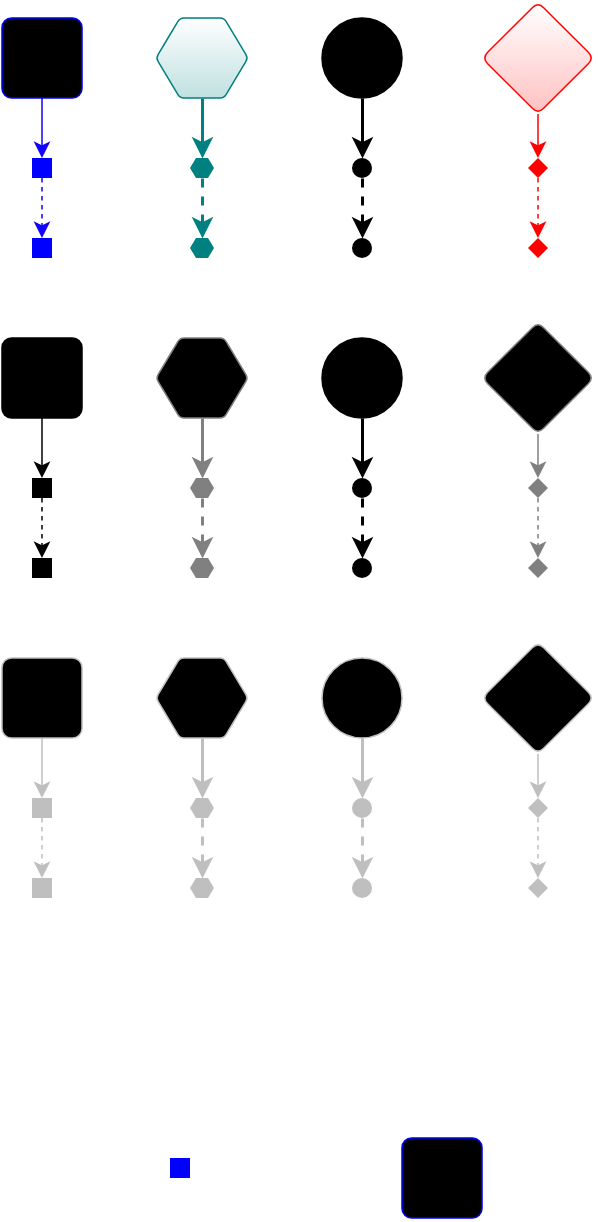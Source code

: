 <mxfile version="26.2.14" pages="4">
  <diagram name="Page-1" id="wKswKMENGGcA1wsyD8yA">
    <mxGraphModel dx="7140" dy="1376" grid="1" gridSize="10" guides="1" tooltips="1" connect="1" arrows="1" fold="1" page="1" pageScale="1" pageWidth="827" pageHeight="1169" math="0" shadow="0">
      <root>
        <mxCell id="0" />
        <mxCell id="1" parent="0" />
        <mxCell id="y4FjWm1FvLSgmjiDdV5h-39" style="edgeStyle=orthogonalEdgeStyle;rounded=1;orthogonalLoop=1;jettySize=auto;html=1;exitX=0.5;exitY=1;exitDx=0;exitDy=0;entryX=0.5;entryY=0;entryDx=0;entryDy=0;fontFamily=Helvetica;fontSize=12;fontColor=default;curved=0;strokeWidth=0.75;strokeColor=#1200FF;" parent="1" source="NtLfdUlWHBXmKpCX64vb-3" target="y4FjWm1FvLSgmjiDdV5h-13" edge="1">
          <mxGeometry relative="1" as="geometry" />
        </mxCell>
        <mxCell id="NtLfdUlWHBXmKpCX64vb-3" value="" style="whiteSpace=wrap;html=1;aspect=fixed;gradientColor=light-dark(#c0c0ff, #3b3f72);strokeColor=light-dark(#0000FF,#EDEDED);strokeWidth=0.75;rounded=1;imageWidth=24;imageHeight=24;arcSize=12;" parent="1" vertex="1">
          <mxGeometry x="-4920" y="40" width="40" height="40" as="geometry" />
        </mxCell>
        <mxCell id="y4FjWm1FvLSgmjiDdV5h-26" style="edgeStyle=orthogonalEdgeStyle;rounded=1;orthogonalLoop=1;jettySize=auto;html=1;exitX=0.5;exitY=1;exitDx=0;exitDy=0;entryX=0.5;entryY=0;entryDx=0;entryDy=0;strokeColor=#008080;strokeWidth=1.5;curved=0;" parent="1" source="y4FjWm1FvLSgmjiDdV5h-7" target="y4FjWm1FvLSgmjiDdV5h-14" edge="1">
          <mxGeometry relative="1" as="geometry" />
        </mxCell>
        <mxCell id="y4FjWm1FvLSgmjiDdV5h-7" value="" style="shape=hexagon;perimeter=hexagonPerimeter2;whiteSpace=wrap;html=1;fixedSize=1;arcSize=4;rounded=1;size=12;strokeColor=#008080;gradientColor=#C0E0E0;strokeWidth=0.75;" parent="1" vertex="1">
          <mxGeometry x="-4843" y="40" width="46" height="40" as="geometry" />
        </mxCell>
        <mxCell id="y4FjWm1FvLSgmjiDdV5h-27" style="edgeStyle=orthogonalEdgeStyle;rounded=1;orthogonalLoop=1;jettySize=auto;html=1;exitX=0.5;exitY=1;exitDx=0;exitDy=0;entryX=0.5;entryY=0;entryDx=0;entryDy=0;strokeWidth=1.5;curved=0;" parent="1" source="y4FjWm1FvLSgmjiDdV5h-8" target="y4FjWm1FvLSgmjiDdV5h-15" edge="1">
          <mxGeometry relative="1" as="geometry" />
        </mxCell>
        <mxCell id="y4FjWm1FvLSgmjiDdV5h-8" value="" style="ellipse;whiteSpace=wrap;html=1;gradientColor=light-dark(#c0c0c0, #ededed);strokeWidth=0.75;" parent="1" vertex="1">
          <mxGeometry x="-4760" y="40" width="40" height="40" as="geometry" />
        </mxCell>
        <mxCell id="y4FjWm1FvLSgmjiDdV5h-28" style="edgeStyle=orthogonalEdgeStyle;rounded=1;orthogonalLoop=1;jettySize=auto;html=1;exitX=0.5;exitY=1;exitDx=0;exitDy=0;entryX=0.5;entryY=0;entryDx=0;entryDy=0;strokeColor=#FF0000;strokeWidth=0.75;curved=0;" parent="1" source="y4FjWm1FvLSgmjiDdV5h-12" target="y4FjWm1FvLSgmjiDdV5h-18" edge="1">
          <mxGeometry relative="1" as="geometry" />
        </mxCell>
        <mxCell id="y4FjWm1FvLSgmjiDdV5h-12" value="" style="rhombus;whiteSpace=wrap;html=1;rounded=1;arcSize=8;strokeColor=#FF0000;gradientColor=#FFC2C2;strokeWidth=0.75;resizeHeight=0;" parent="1" vertex="1">
          <mxGeometry x="-4680" y="32" width="56" height="56" as="geometry" />
        </mxCell>
        <mxCell id="y4FjWm1FvLSgmjiDdV5h-13" value="" style="whiteSpace=wrap;html=1;aspect=fixed;gradientColor=none;strokeColor=none;strokeWidth=1;rounded=0;imageWidth=24;imageHeight=24;arcSize=12;fillColor=light-dark(#0000ff, #ededed);" parent="1" vertex="1">
          <mxGeometry x="-4905" y="110" width="10" height="10" as="geometry" />
        </mxCell>
        <mxCell id="y4FjWm1FvLSgmjiDdV5h-14" value="" style="shape=hexagon;perimeter=hexagonPerimeter2;whiteSpace=wrap;html=1;fixedSize=1;arcSize=0;rounded=0;size=3;strokeColor=none;gradientColor=none;fillColor=light-dark(#008080, #ededed);" parent="1" vertex="1">
          <mxGeometry x="-4826" y="110" width="12" height="10" as="geometry" />
        </mxCell>
        <mxCell id="y4FjWm1FvLSgmjiDdV5h-15" value="" style="ellipse;whiteSpace=wrap;html=1;gradientColor=none;strokeWidth=0.75;strokeColor=none;fillColor=#000000;" parent="1" vertex="1">
          <mxGeometry x="-4745" y="110" width="10" height="10" as="geometry" />
        </mxCell>
        <mxCell id="y4FjWm1FvLSgmjiDdV5h-18" value="" style="rhombus;whiteSpace=wrap;html=1;rounded=0;arcSize=8;strokeColor=none;gradientColor=none;strokeWidth=0.75;fillColor=light-dark(#ff0000, #ededed);" parent="1" vertex="1">
          <mxGeometry x="-4657" y="110" width="10" height="10" as="geometry" />
        </mxCell>
        <mxCell id="y4FjWm1FvLSgmjiDdV5h-40" style="edgeStyle=orthogonalEdgeStyle;rounded=1;orthogonalLoop=1;jettySize=auto;html=1;exitX=0.5;exitY=1;exitDx=0;exitDy=0;entryX=0.5;entryY=0;entryDx=0;entryDy=0;fontFamily=Helvetica;fontSize=12;fontColor=default;curved=0;strokeWidth=0.75;strokeColor=#1200FF;dashed=1;" parent="1" target="y4FjWm1FvLSgmjiDdV5h-44" edge="1">
          <mxGeometry relative="1" as="geometry">
            <mxPoint x="-4900" y="120" as="sourcePoint" />
          </mxGeometry>
        </mxCell>
        <mxCell id="y4FjWm1FvLSgmjiDdV5h-41" style="edgeStyle=orthogonalEdgeStyle;rounded=1;orthogonalLoop=1;jettySize=auto;html=1;exitX=0.5;exitY=1;exitDx=0;exitDy=0;entryX=0.5;entryY=0;entryDx=0;entryDy=0;strokeColor=#008080;strokeWidth=1.5;curved=0;dashed=1;" parent="1" target="y4FjWm1FvLSgmjiDdV5h-45" edge="1">
          <mxGeometry relative="1" as="geometry">
            <mxPoint x="-4820" y="120" as="sourcePoint" />
          </mxGeometry>
        </mxCell>
        <mxCell id="y4FjWm1FvLSgmjiDdV5h-42" style="edgeStyle=orthogonalEdgeStyle;rounded=1;orthogonalLoop=1;jettySize=auto;html=1;exitX=0.5;exitY=1;exitDx=0;exitDy=0;entryX=0.5;entryY=0;entryDx=0;entryDy=0;strokeWidth=1.5;dashed=1;curved=0;" parent="1" target="y4FjWm1FvLSgmjiDdV5h-46" edge="1">
          <mxGeometry relative="1" as="geometry">
            <mxPoint x="-4740" y="120" as="sourcePoint" />
          </mxGeometry>
        </mxCell>
        <mxCell id="y4FjWm1FvLSgmjiDdV5h-43" style="edgeStyle=orthogonalEdgeStyle;rounded=1;orthogonalLoop=1;jettySize=auto;html=1;exitX=0.5;exitY=1;exitDx=0;exitDy=0;entryX=0.5;entryY=0;entryDx=0;entryDy=0;strokeColor=#FF0000;strokeWidth=0.75;curved=0;dashed=1;" parent="1" source="y4FjWm1FvLSgmjiDdV5h-18" target="y4FjWm1FvLSgmjiDdV5h-47" edge="1">
          <mxGeometry relative="1" as="geometry">
            <mxPoint x="-4652" y="128" as="sourcePoint" />
          </mxGeometry>
        </mxCell>
        <mxCell id="y4FjWm1FvLSgmjiDdV5h-44" value="" style="whiteSpace=wrap;html=1;aspect=fixed;gradientColor=none;strokeColor=none;strokeWidth=1;rounded=0;imageWidth=24;imageHeight=24;arcSize=12;fillColor=light-dark(#0000ff, #ededed);" parent="1" vertex="1">
          <mxGeometry x="-4905" y="150" width="10" height="10" as="geometry" />
        </mxCell>
        <mxCell id="y4FjWm1FvLSgmjiDdV5h-45" value="" style="shape=hexagon;perimeter=hexagonPerimeter2;whiteSpace=wrap;html=1;fixedSize=1;arcSize=0;rounded=0;size=3;strokeColor=none;gradientColor=none;fillColor=light-dark(#008080, #ededed);" parent="1" vertex="1">
          <mxGeometry x="-4826" y="150" width="12" height="10" as="geometry" />
        </mxCell>
        <mxCell id="y4FjWm1FvLSgmjiDdV5h-46" value="" style="ellipse;whiteSpace=wrap;html=1;gradientColor=none;strokeWidth=0.75;strokeColor=none;fillColor=#000000;" parent="1" vertex="1">
          <mxGeometry x="-4745" y="150" width="10" height="10" as="geometry" />
        </mxCell>
        <mxCell id="y4FjWm1FvLSgmjiDdV5h-47" value="" style="rhombus;whiteSpace=wrap;html=1;rounded=0;arcSize=8;strokeColor=none;gradientColor=none;strokeWidth=0.75;fillColor=light-dark(#ff0000, #ededed);" parent="1" vertex="1">
          <mxGeometry x="-4657" y="150" width="10" height="10" as="geometry" />
        </mxCell>
        <mxCell id="y4FjWm1FvLSgmjiDdV5h-48" style="edgeStyle=orthogonalEdgeStyle;rounded=1;orthogonalLoop=1;jettySize=auto;html=1;exitX=0.5;exitY=1;exitDx=0;exitDy=0;entryX=0.5;entryY=0;entryDx=0;entryDy=0;fontFamily=Helvetica;fontSize=12;fontColor=default;curved=0;strokeWidth=0.75;strokeColor=#000000;" parent="1" source="y4FjWm1FvLSgmjiDdV5h-49" target="y4FjWm1FvLSgmjiDdV5h-56" edge="1">
          <mxGeometry relative="1" as="geometry" />
        </mxCell>
        <mxCell id="y4FjWm1FvLSgmjiDdV5h-49" value="" style="whiteSpace=wrap;html=1;aspect=fixed;gradientColor=light-dark(#C0C0C0,#3B3F72);strokeColor=light-dark(#000000,#EDEDED);strokeWidth=0.75;rounded=1;imageWidth=24;imageHeight=24;arcSize=12;" parent="1" vertex="1">
          <mxGeometry x="-4920" y="200" width="40" height="40" as="geometry" />
        </mxCell>
        <mxCell id="y4FjWm1FvLSgmjiDdV5h-50" style="edgeStyle=orthogonalEdgeStyle;rounded=1;orthogonalLoop=1;jettySize=auto;html=1;exitX=0.5;exitY=1;exitDx=0;exitDy=0;entryX=0.5;entryY=0;entryDx=0;entryDy=0;strokeColor=#808080;strokeWidth=1.5;curved=0;" parent="1" source="y4FjWm1FvLSgmjiDdV5h-51" target="y4FjWm1FvLSgmjiDdV5h-57" edge="1">
          <mxGeometry relative="1" as="geometry" />
        </mxCell>
        <mxCell id="y4FjWm1FvLSgmjiDdV5h-51" value="" style="shape=hexagon;perimeter=hexagonPerimeter2;whiteSpace=wrap;html=1;fixedSize=1;arcSize=4;rounded=1;size=12;strokeColor=#808080;gradientColor=light-dark(#e0e0e0, #1d3838);strokeWidth=0.75;" parent="1" vertex="1">
          <mxGeometry x="-4843" y="200" width="46" height="40" as="geometry" />
        </mxCell>
        <mxCell id="y4FjWm1FvLSgmjiDdV5h-52" style="edgeStyle=orthogonalEdgeStyle;rounded=1;orthogonalLoop=1;jettySize=auto;html=1;exitX=0.5;exitY=1;exitDx=0;exitDy=0;entryX=0.5;entryY=0;entryDx=0;entryDy=0;strokeWidth=1.5;curved=0;" parent="1" source="y4FjWm1FvLSgmjiDdV5h-53" target="y4FjWm1FvLSgmjiDdV5h-58" edge="1">
          <mxGeometry relative="1" as="geometry" />
        </mxCell>
        <mxCell id="y4FjWm1FvLSgmjiDdV5h-53" value="" style="ellipse;whiteSpace=wrap;html=1;gradientColor=light-dark(#c0c0c0, #ededed);strokeWidth=0.75;" parent="1" vertex="1">
          <mxGeometry x="-4760" y="200" width="40" height="40" as="geometry" />
        </mxCell>
        <mxCell id="y4FjWm1FvLSgmjiDdV5h-54" style="edgeStyle=orthogonalEdgeStyle;rounded=1;orthogonalLoop=1;jettySize=auto;html=1;exitX=0.5;exitY=1;exitDx=0;exitDy=0;entryX=0.5;entryY=0;entryDx=0;entryDy=0;strokeColor=light-dark(#808080,#EDEDED);strokeWidth=0.75;curved=0;" parent="1" source="y4FjWm1FvLSgmjiDdV5h-55" target="y4FjWm1FvLSgmjiDdV5h-59" edge="1">
          <mxGeometry relative="1" as="geometry" />
        </mxCell>
        <mxCell id="y4FjWm1FvLSgmjiDdV5h-55" value="" style="rhombus;whiteSpace=wrap;html=1;rounded=1;arcSize=8;strokeColor=#808080;gradientColor=light-dark(#E0E0E0,#EDEDED);strokeWidth=0.75;" parent="1" vertex="1">
          <mxGeometry x="-4680" y="192" width="56" height="56" as="geometry" />
        </mxCell>
        <mxCell id="y4FjWm1FvLSgmjiDdV5h-56" value="" style="whiteSpace=wrap;html=1;aspect=fixed;gradientColor=none;strokeColor=none;strokeWidth=1;rounded=0;imageWidth=24;imageHeight=24;arcSize=12;fillColor=#000000;" parent="1" vertex="1">
          <mxGeometry x="-4905" y="270" width="10" height="10" as="geometry" />
        </mxCell>
        <mxCell id="y4FjWm1FvLSgmjiDdV5h-57" value="" style="shape=hexagon;perimeter=hexagonPerimeter2;whiteSpace=wrap;html=1;fixedSize=1;arcSize=0;rounded=0;size=3;strokeColor=none;gradientColor=none;fillColor=light-dark(#808080,#EDEDED);" parent="1" vertex="1">
          <mxGeometry x="-4826" y="270" width="12" height="10" as="geometry" />
        </mxCell>
        <mxCell id="y4FjWm1FvLSgmjiDdV5h-58" value="" style="ellipse;whiteSpace=wrap;html=1;gradientColor=none;strokeWidth=0.75;strokeColor=none;fillColor=#000000;" parent="1" vertex="1">
          <mxGeometry x="-4745" y="270" width="10" height="10" as="geometry" />
        </mxCell>
        <mxCell id="y4FjWm1FvLSgmjiDdV5h-59" value="" style="rhombus;whiteSpace=wrap;html=1;rounded=0;arcSize=8;strokeColor=none;gradientColor=none;strokeWidth=0.75;fillColor=light-dark(#808080,#EDEDED);" parent="1" vertex="1">
          <mxGeometry x="-4657" y="270" width="10" height="10" as="geometry" />
        </mxCell>
        <mxCell id="y4FjWm1FvLSgmjiDdV5h-60" style="edgeStyle=orthogonalEdgeStyle;rounded=1;orthogonalLoop=1;jettySize=auto;html=1;exitX=0.5;exitY=1;exitDx=0;exitDy=0;entryX=0.5;entryY=0;entryDx=0;entryDy=0;fontFamily=Helvetica;fontSize=12;fontColor=default;curved=0;strokeWidth=0.75;strokeColor=#000000;dashed=1;" parent="1" target="y4FjWm1FvLSgmjiDdV5h-64" edge="1">
          <mxGeometry relative="1" as="geometry">
            <mxPoint x="-4900" y="280" as="sourcePoint" />
          </mxGeometry>
        </mxCell>
        <mxCell id="y4FjWm1FvLSgmjiDdV5h-61" style="edgeStyle=orthogonalEdgeStyle;rounded=1;orthogonalLoop=1;jettySize=auto;html=1;exitX=0.5;exitY=1;exitDx=0;exitDy=0;entryX=0.5;entryY=0;entryDx=0;entryDy=0;strokeColor=#808080;strokeWidth=1.5;curved=0;dashed=1;" parent="1" target="y4FjWm1FvLSgmjiDdV5h-65" edge="1">
          <mxGeometry relative="1" as="geometry">
            <mxPoint x="-4820" y="280" as="sourcePoint" />
          </mxGeometry>
        </mxCell>
        <mxCell id="y4FjWm1FvLSgmjiDdV5h-62" style="edgeStyle=orthogonalEdgeStyle;rounded=1;orthogonalLoop=1;jettySize=auto;html=1;exitX=0.5;exitY=1;exitDx=0;exitDy=0;entryX=0.5;entryY=0;entryDx=0;entryDy=0;strokeWidth=1.5;dashed=1;curved=0;" parent="1" target="y4FjWm1FvLSgmjiDdV5h-66" edge="1">
          <mxGeometry relative="1" as="geometry">
            <mxPoint x="-4740" y="280" as="sourcePoint" />
          </mxGeometry>
        </mxCell>
        <mxCell id="y4FjWm1FvLSgmjiDdV5h-63" style="edgeStyle=orthogonalEdgeStyle;rounded=1;orthogonalLoop=1;jettySize=auto;html=1;exitX=0.5;exitY=1;exitDx=0;exitDy=0;entryX=0.5;entryY=0;entryDx=0;entryDy=0;strokeColor=#808080;strokeWidth=0.75;curved=0;dashed=1;" parent="1" source="y4FjWm1FvLSgmjiDdV5h-59" target="y4FjWm1FvLSgmjiDdV5h-67" edge="1">
          <mxGeometry relative="1" as="geometry">
            <mxPoint x="-4652" y="288" as="sourcePoint" />
          </mxGeometry>
        </mxCell>
        <mxCell id="y4FjWm1FvLSgmjiDdV5h-64" value="" style="whiteSpace=wrap;html=1;aspect=fixed;gradientColor=none;strokeColor=none;strokeWidth=1;rounded=0;imageWidth=24;imageHeight=24;arcSize=12;fillColor=light-dark(#000000,#EDEDED);" parent="1" vertex="1">
          <mxGeometry x="-4905" y="310" width="10" height="10" as="geometry" />
        </mxCell>
        <mxCell id="y4FjWm1FvLSgmjiDdV5h-65" value="" style="shape=hexagon;perimeter=hexagonPerimeter2;whiteSpace=wrap;html=1;fixedSize=1;arcSize=0;rounded=0;size=3;strokeColor=none;gradientColor=none;fillColor=light-dark(#808080,#EDEDED);" parent="1" vertex="1">
          <mxGeometry x="-4826" y="310" width="12" height="10" as="geometry" />
        </mxCell>
        <mxCell id="y4FjWm1FvLSgmjiDdV5h-66" value="" style="ellipse;whiteSpace=wrap;html=1;gradientColor=none;strokeWidth=0.75;strokeColor=none;fillColor=#000000;" parent="1" vertex="1">
          <mxGeometry x="-4745" y="310" width="10" height="10" as="geometry" />
        </mxCell>
        <mxCell id="y4FjWm1FvLSgmjiDdV5h-67" value="" style="rhombus;whiteSpace=wrap;html=1;rounded=0;arcSize=8;strokeColor=none;gradientColor=none;strokeWidth=0.75;fillColor=light-dark(#808080,#EDEDED);" parent="1" vertex="1">
          <mxGeometry x="-4657" y="310" width="10" height="10" as="geometry" />
        </mxCell>
        <mxCell id="y4FjWm1FvLSgmjiDdV5h-68" style="edgeStyle=orthogonalEdgeStyle;rounded=1;orthogonalLoop=1;jettySize=auto;html=1;exitX=0.5;exitY=1;exitDx=0;exitDy=0;entryX=0.5;entryY=0;entryDx=0;entryDy=0;fontFamily=Helvetica;fontSize=12;fontColor=default;curved=0;strokeWidth=0.75;strokeColor=#BFBFBF;" parent="1" source="y4FjWm1FvLSgmjiDdV5h-69" target="y4FjWm1FvLSgmjiDdV5h-76" edge="1">
          <mxGeometry relative="1" as="geometry" />
        </mxCell>
        <mxCell id="y4FjWm1FvLSgmjiDdV5h-69" value="" style="whiteSpace=wrap;html=1;aspect=fixed;gradientColor=light-dark(#EFEFEF,#3B3F72);strokeColor=light-dark(#BFBFBF,#EDEDED);strokeWidth=0.75;rounded=1;imageWidth=24;imageHeight=24;arcSize=12;" parent="1" vertex="1">
          <mxGeometry x="-4920" y="360" width="40" height="40" as="geometry" />
        </mxCell>
        <mxCell id="y4FjWm1FvLSgmjiDdV5h-70" style="edgeStyle=orthogonalEdgeStyle;rounded=1;orthogonalLoop=1;jettySize=auto;html=1;exitX=0.5;exitY=1;exitDx=0;exitDy=0;entryX=0.5;entryY=0;entryDx=0;entryDy=0;strokeColor=#BFBFBF;strokeWidth=1.5;curved=0;" parent="1" source="y4FjWm1FvLSgmjiDdV5h-71" target="y4FjWm1FvLSgmjiDdV5h-77" edge="1">
          <mxGeometry relative="1" as="geometry" />
        </mxCell>
        <mxCell id="y4FjWm1FvLSgmjiDdV5h-71" value="" style="shape=hexagon;perimeter=hexagonPerimeter2;whiteSpace=wrap;html=1;fixedSize=1;arcSize=4;rounded=1;size=12;strokeColor=#BFBFBF;gradientColor=light-dark(#EFEFEF,#EDEDED);strokeWidth=0.75;" parent="1" vertex="1">
          <mxGeometry x="-4843" y="360" width="46" height="40" as="geometry" />
        </mxCell>
        <mxCell id="y4FjWm1FvLSgmjiDdV5h-72" style="edgeStyle=orthogonalEdgeStyle;rounded=1;orthogonalLoop=1;jettySize=auto;html=1;exitX=0.5;exitY=1;exitDx=0;exitDy=0;entryX=0.5;entryY=0;entryDx=0;entryDy=0;strokeWidth=1.5;curved=0;strokeColor=#BFBFBF;" parent="1" source="y4FjWm1FvLSgmjiDdV5h-73" target="y4FjWm1FvLSgmjiDdV5h-78" edge="1">
          <mxGeometry relative="1" as="geometry" />
        </mxCell>
        <mxCell id="y4FjWm1FvLSgmjiDdV5h-73" value="" style="ellipse;whiteSpace=wrap;html=1;gradientColor=light-dark(#EFEFEF,#EDEDED);strokeWidth=0.75;strokeColor=#BFBFBF;" parent="1" vertex="1">
          <mxGeometry x="-4760" y="360" width="40" height="40" as="geometry" />
        </mxCell>
        <mxCell id="y4FjWm1FvLSgmjiDdV5h-74" style="edgeStyle=orthogonalEdgeStyle;rounded=1;orthogonalLoop=1;jettySize=auto;html=1;exitX=0.5;exitY=1;exitDx=0;exitDy=0;entryX=0.5;entryY=0;entryDx=0;entryDy=0;strokeColor=#BFBFBF;strokeWidth=0.75;curved=0;" parent="1" source="y4FjWm1FvLSgmjiDdV5h-75" target="y4FjWm1FvLSgmjiDdV5h-79" edge="1">
          <mxGeometry relative="1" as="geometry" />
        </mxCell>
        <mxCell id="y4FjWm1FvLSgmjiDdV5h-75" value="" style="rhombus;whiteSpace=wrap;html=1;rounded=1;arcSize=8;strokeColor=#BFBFBF;gradientColor=light-dark(#EFEFEF,#EDEDED);strokeWidth=0.75;" parent="1" vertex="1">
          <mxGeometry x="-4680" y="352" width="56" height="56" as="geometry" />
        </mxCell>
        <mxCell id="y4FjWm1FvLSgmjiDdV5h-76" value="" style="whiteSpace=wrap;html=1;aspect=fixed;gradientColor=none;strokeColor=none;strokeWidth=1;rounded=0;imageWidth=24;imageHeight=24;arcSize=12;fillColor=light-dark(#bfbfbf, #ededed);" parent="1" vertex="1">
          <mxGeometry x="-4905" y="430" width="10" height="10" as="geometry" />
        </mxCell>
        <mxCell id="y4FjWm1FvLSgmjiDdV5h-77" value="" style="shape=hexagon;perimeter=hexagonPerimeter2;whiteSpace=wrap;html=1;fixedSize=1;arcSize=0;rounded=0;size=3;strokeColor=none;gradientColor=none;fillColor=light-dark(#bfbfbf, #ededed);" parent="1" vertex="1">
          <mxGeometry x="-4826" y="430" width="12" height="10" as="geometry" />
        </mxCell>
        <mxCell id="y4FjWm1FvLSgmjiDdV5h-78" value="" style="ellipse;whiteSpace=wrap;html=1;gradientColor=none;strokeWidth=0.75;strokeColor=none;fillColor=light-dark(#bfbfbf, #ededed);" parent="1" vertex="1">
          <mxGeometry x="-4745" y="430" width="10" height="10" as="geometry" />
        </mxCell>
        <mxCell id="y4FjWm1FvLSgmjiDdV5h-79" value="" style="rhombus;whiteSpace=wrap;html=1;rounded=0;arcSize=8;strokeColor=none;gradientColor=none;strokeWidth=0.75;fillColor=light-dark(#bfbfbf, #ededed);" parent="1" vertex="1">
          <mxGeometry x="-4657" y="430" width="10" height="10" as="geometry" />
        </mxCell>
        <mxCell id="y4FjWm1FvLSgmjiDdV5h-80" style="edgeStyle=orthogonalEdgeStyle;rounded=1;orthogonalLoop=1;jettySize=auto;html=1;exitX=0.5;exitY=1;exitDx=0;exitDy=0;entryX=0.5;entryY=0;entryDx=0;entryDy=0;fontFamily=Helvetica;fontSize=12;fontColor=default;curved=0;strokeWidth=0.75;strokeColor=#BFBFBF;dashed=1;" parent="1" target="y4FjWm1FvLSgmjiDdV5h-84" edge="1">
          <mxGeometry relative="1" as="geometry">
            <mxPoint x="-4900" y="440" as="sourcePoint" />
          </mxGeometry>
        </mxCell>
        <mxCell id="y4FjWm1FvLSgmjiDdV5h-81" style="edgeStyle=orthogonalEdgeStyle;rounded=1;orthogonalLoop=1;jettySize=auto;html=1;exitX=0.5;exitY=1;exitDx=0;exitDy=0;entryX=0.5;entryY=0;entryDx=0;entryDy=0;strokeColor=#BFBFBF;strokeWidth=1.5;curved=0;dashed=1;" parent="1" target="y4FjWm1FvLSgmjiDdV5h-85" edge="1">
          <mxGeometry relative="1" as="geometry">
            <mxPoint x="-4820" y="440" as="sourcePoint" />
          </mxGeometry>
        </mxCell>
        <mxCell id="y4FjWm1FvLSgmjiDdV5h-82" style="edgeStyle=orthogonalEdgeStyle;rounded=1;orthogonalLoop=1;jettySize=auto;html=1;exitX=0.5;exitY=1;exitDx=0;exitDy=0;entryX=0.5;entryY=0;entryDx=0;entryDy=0;strokeWidth=1.5;dashed=1;curved=0;strokeColor=#BFBFBF;" parent="1" target="y4FjWm1FvLSgmjiDdV5h-86" edge="1">
          <mxGeometry relative="1" as="geometry">
            <mxPoint x="-4740" y="440" as="sourcePoint" />
          </mxGeometry>
        </mxCell>
        <mxCell id="y4FjWm1FvLSgmjiDdV5h-83" style="edgeStyle=orthogonalEdgeStyle;rounded=1;orthogonalLoop=1;jettySize=auto;html=1;exitX=0.5;exitY=1;exitDx=0;exitDy=0;entryX=0.5;entryY=0;entryDx=0;entryDy=0;strokeColor=#BFBFBF;strokeWidth=0.75;curved=0;dashed=1;" parent="1" source="y4FjWm1FvLSgmjiDdV5h-79" target="y4FjWm1FvLSgmjiDdV5h-87" edge="1">
          <mxGeometry relative="1" as="geometry">
            <mxPoint x="-4652" y="448" as="sourcePoint" />
          </mxGeometry>
        </mxCell>
        <mxCell id="y4FjWm1FvLSgmjiDdV5h-84" value="" style="whiteSpace=wrap;html=1;aspect=fixed;gradientColor=none;strokeColor=none;strokeWidth=1;rounded=0;imageWidth=24;imageHeight=24;arcSize=12;fillColor=light-dark(#BFBFBF,#EDEDED);" parent="1" vertex="1">
          <mxGeometry x="-4905" y="470" width="10" height="10" as="geometry" />
        </mxCell>
        <mxCell id="y4FjWm1FvLSgmjiDdV5h-85" value="" style="shape=hexagon;perimeter=hexagonPerimeter2;whiteSpace=wrap;html=1;fixedSize=1;arcSize=0;rounded=0;size=3;strokeColor=none;gradientColor=none;fillColor=light-dark(#BFBFBF,#EDEDED);" parent="1" vertex="1">
          <mxGeometry x="-4826" y="470" width="12" height="10" as="geometry" />
        </mxCell>
        <mxCell id="y4FjWm1FvLSgmjiDdV5h-86" value="" style="ellipse;whiteSpace=wrap;html=1;gradientColor=none;strokeWidth=0.75;strokeColor=none;fillColor=light-dark(#BFBFBF,#EDEDED);" parent="1" vertex="1">
          <mxGeometry x="-4745" y="470" width="10" height="10" as="geometry" />
        </mxCell>
        <mxCell id="y4FjWm1FvLSgmjiDdV5h-87" value="" style="rhombus;whiteSpace=wrap;html=1;rounded=0;arcSize=8;strokeColor=none;gradientColor=none;strokeWidth=0.75;fillColor=light-dark(#BFBFBF,#EDEDED);" parent="1" vertex="1">
          <mxGeometry x="-4657" y="470" width="10" height="10" as="geometry" />
        </mxCell>
        <mxCell id="xQTJY7yEe39rL-isCklb-1" value="" style="whiteSpace=wrap;html=1;aspect=fixed;gradientColor=none;strokeColor=none;strokeWidth=1;rounded=0;imageWidth=24;imageHeight=24;arcSize=12;fillColor=light-dark(#0000ff, #ededed);align=center;verticalAlign=middle;fontFamily=Helvetica;fontSize=12;fontColor=default;" vertex="1" parent="1">
          <mxGeometry x="-4836" y="610" width="10" height="10" as="geometry" />
        </mxCell>
        <mxCell id="xQTJY7yEe39rL-isCklb-2" value="" style="whiteSpace=wrap;html=1;aspect=fixed;gradientColor=light-dark(#c0c0ff, #3b3f72);strokeColor=light-dark(#0000FF,#EDEDED);strokeWidth=0.75;rounded=1;imageWidth=24;imageHeight=24;arcSize=12;align=center;verticalAlign=middle;fontFamily=Helvetica;fontSize=12;fontColor=default;" vertex="1" parent="1">
          <mxGeometry x="-4720" y="600" width="40" height="40" as="geometry" />
        </mxCell>
      </root>
    </mxGraphModel>
  </diagram>
  <diagram id="GduXTLKWXNw7-RVU3vwH" name="Page-2">
    <mxGraphModel dx="1001" dy="1376" grid="1" gridSize="10" guides="1" tooltips="1" connect="1" arrows="1" fold="1" page="1" pageScale="1" pageWidth="827" pageHeight="1169" math="0" shadow="0">
      <root>
        <mxCell id="0" />
        <mxCell id="1" parent="0" />
      </root>
    </mxGraphModel>
  </diagram>
  <diagram name="Page-1" id="OhqOXfeW56pa118KNuhD">
    <mxGraphModel dx="5688" dy="459" grid="1" gridSize="10" guides="1" tooltips="1" connect="1" arrows="1" fold="1" page="1" pageScale="1" pageWidth="827" pageHeight="1169" math="0" shadow="0">
      <root>
        <mxCell id="0" />
        <mxCell id="1" parent="0" />
        <mxCell id="y4FjWm1FvLSgmjiDdV5h-39" style="edgeStyle=orthogonalEdgeStyle;rounded=1;orthogonalLoop=1;jettySize=auto;html=1;exitX=0.5;exitY=1;exitDx=0;exitDy=0;entryX=0.5;entryY=0;entryDx=0;entryDy=0;fontFamily=Helvetica;fontSize=12;fontColor=default;curved=0;strokeWidth=0.75;strokeColor=#1200FF;" edge="1" parent="1" source="NtLfdUlWHBXmKpCX64vb-3" target="y4FjWm1FvLSgmjiDdV5h-13">
          <mxGeometry relative="1" as="geometry" />
        </mxCell>
        <mxCell id="NtLfdUlWHBXmKpCX64vb-3" value="" style="whiteSpace=wrap;html=1;aspect=fixed;gradientColor=light-dark(#c0c0ff, #3b3f72);strokeColor=light-dark(#0000FF,#EDEDED);strokeWidth=0.75;rounded=1;imageWidth=24;imageHeight=24;arcSize=12;" parent="1" vertex="1">
          <mxGeometry x="-4920" y="40" width="40" height="40" as="geometry" />
        </mxCell>
        <mxCell id="y4FjWm1FvLSgmjiDdV5h-26" style="edgeStyle=orthogonalEdgeStyle;rounded=1;orthogonalLoop=1;jettySize=auto;html=1;exitX=0.5;exitY=1;exitDx=0;exitDy=0;entryX=0.5;entryY=0;entryDx=0;entryDy=0;strokeColor=#008080;strokeWidth=1.5;curved=0;" edge="1" parent="1" source="y4FjWm1FvLSgmjiDdV5h-7" target="y4FjWm1FvLSgmjiDdV5h-14">
          <mxGeometry relative="1" as="geometry" />
        </mxCell>
        <mxCell id="y4FjWm1FvLSgmjiDdV5h-7" value="" style="shape=hexagon;perimeter=hexagonPerimeter2;whiteSpace=wrap;html=1;fixedSize=1;arcSize=4;rounded=1;size=12;strokeColor=#008080;gradientColor=#C0E0E0;strokeWidth=0.75;" vertex="1" parent="1">
          <mxGeometry x="-4843" y="40" width="46" height="40" as="geometry" />
        </mxCell>
        <mxCell id="y4FjWm1FvLSgmjiDdV5h-27" style="edgeStyle=orthogonalEdgeStyle;rounded=1;orthogonalLoop=1;jettySize=auto;html=1;exitX=0.5;exitY=1;exitDx=0;exitDy=0;entryX=0.5;entryY=0;entryDx=0;entryDy=0;strokeWidth=1.5;curved=0;" edge="1" parent="1" source="y4FjWm1FvLSgmjiDdV5h-8" target="y4FjWm1FvLSgmjiDdV5h-15">
          <mxGeometry relative="1" as="geometry" />
        </mxCell>
        <mxCell id="y4FjWm1FvLSgmjiDdV5h-8" value="" style="ellipse;whiteSpace=wrap;html=1;gradientColor=light-dark(#c0c0c0, #ededed);strokeWidth=0.75;" vertex="1" parent="1">
          <mxGeometry x="-4760" y="40" width="40" height="40" as="geometry" />
        </mxCell>
        <mxCell id="y4FjWm1FvLSgmjiDdV5h-28" style="edgeStyle=orthogonalEdgeStyle;rounded=1;orthogonalLoop=1;jettySize=auto;html=1;exitX=0.5;exitY=1;exitDx=0;exitDy=0;entryX=0.5;entryY=0;entryDx=0;entryDy=0;strokeColor=#FF0000;strokeWidth=0.75;curved=0;" edge="1" parent="1" source="y4FjWm1FvLSgmjiDdV5h-12" target="y4FjWm1FvLSgmjiDdV5h-18">
          <mxGeometry relative="1" as="geometry" />
        </mxCell>
        <mxCell id="y4FjWm1FvLSgmjiDdV5h-12" value="" style="rhombus;whiteSpace=wrap;html=1;rounded=1;arcSize=8;strokeColor=#FF0000;gradientColor=#FFC2C2;strokeWidth=0.75;resizeHeight=0;" vertex="1" parent="1">
          <mxGeometry x="-4680" y="32" width="56" height="56" as="geometry" />
        </mxCell>
        <mxCell id="y4FjWm1FvLSgmjiDdV5h-13" value="" style="whiteSpace=wrap;html=1;aspect=fixed;gradientColor=none;strokeColor=none;strokeWidth=1;rounded=0;imageWidth=24;imageHeight=24;arcSize=12;fillColor=light-dark(#0000ff, #ededed);" vertex="1" parent="1">
          <mxGeometry x="-4905" y="110" width="10" height="10" as="geometry" />
        </mxCell>
        <mxCell id="y4FjWm1FvLSgmjiDdV5h-14" value="" style="shape=hexagon;perimeter=hexagonPerimeter2;whiteSpace=wrap;html=1;fixedSize=1;arcSize=0;rounded=0;size=3;strokeColor=none;gradientColor=none;fillColor=light-dark(#008080, #ededed);" vertex="1" parent="1">
          <mxGeometry x="-4826" y="110" width="12" height="10" as="geometry" />
        </mxCell>
        <mxCell id="y4FjWm1FvLSgmjiDdV5h-15" value="" style="ellipse;whiteSpace=wrap;html=1;gradientColor=none;strokeWidth=0.75;strokeColor=none;fillColor=#000000;" vertex="1" parent="1">
          <mxGeometry x="-4745" y="110" width="10" height="10" as="geometry" />
        </mxCell>
        <mxCell id="y4FjWm1FvLSgmjiDdV5h-18" value="" style="rhombus;whiteSpace=wrap;html=1;rounded=0;arcSize=8;strokeColor=none;gradientColor=none;strokeWidth=0.75;fillColor=light-dark(#ff0000, #ededed);" vertex="1" parent="1">
          <mxGeometry x="-4657" y="110" width="10" height="10" as="geometry" />
        </mxCell>
        <mxCell id="y4FjWm1FvLSgmjiDdV5h-40" style="edgeStyle=orthogonalEdgeStyle;rounded=1;orthogonalLoop=1;jettySize=auto;html=1;exitX=0.5;exitY=1;exitDx=0;exitDy=0;entryX=0.5;entryY=0;entryDx=0;entryDy=0;fontFamily=Helvetica;fontSize=12;fontColor=default;curved=0;strokeWidth=0.75;strokeColor=#1200FF;dashed=1;" edge="1" parent="1" target="y4FjWm1FvLSgmjiDdV5h-44">
          <mxGeometry relative="1" as="geometry">
            <mxPoint x="-4900" y="120" as="sourcePoint" />
          </mxGeometry>
        </mxCell>
        <mxCell id="y4FjWm1FvLSgmjiDdV5h-41" style="edgeStyle=orthogonalEdgeStyle;rounded=1;orthogonalLoop=1;jettySize=auto;html=1;exitX=0.5;exitY=1;exitDx=0;exitDy=0;entryX=0.5;entryY=0;entryDx=0;entryDy=0;strokeColor=#008080;strokeWidth=1.5;curved=0;dashed=1;" edge="1" parent="1" target="y4FjWm1FvLSgmjiDdV5h-45">
          <mxGeometry relative="1" as="geometry">
            <mxPoint x="-4820" y="120" as="sourcePoint" />
          </mxGeometry>
        </mxCell>
        <mxCell id="y4FjWm1FvLSgmjiDdV5h-42" style="edgeStyle=orthogonalEdgeStyle;rounded=1;orthogonalLoop=1;jettySize=auto;html=1;exitX=0.5;exitY=1;exitDx=0;exitDy=0;entryX=0.5;entryY=0;entryDx=0;entryDy=0;strokeWidth=1.5;dashed=1;curved=0;" edge="1" parent="1" target="y4FjWm1FvLSgmjiDdV5h-46">
          <mxGeometry relative="1" as="geometry">
            <mxPoint x="-4740" y="120" as="sourcePoint" />
          </mxGeometry>
        </mxCell>
        <mxCell id="y4FjWm1FvLSgmjiDdV5h-43" style="edgeStyle=orthogonalEdgeStyle;rounded=1;orthogonalLoop=1;jettySize=auto;html=1;exitX=0.5;exitY=1;exitDx=0;exitDy=0;entryX=0.5;entryY=0;entryDx=0;entryDy=0;strokeColor=#FF0000;strokeWidth=0.75;curved=0;dashed=1;" edge="1" parent="1" target="y4FjWm1FvLSgmjiDdV5h-47" source="y4FjWm1FvLSgmjiDdV5h-18">
          <mxGeometry relative="1" as="geometry">
            <mxPoint x="-4652" y="128" as="sourcePoint" />
          </mxGeometry>
        </mxCell>
        <mxCell id="y4FjWm1FvLSgmjiDdV5h-44" value="" style="whiteSpace=wrap;html=1;aspect=fixed;gradientColor=none;strokeColor=none;strokeWidth=1;rounded=0;imageWidth=24;imageHeight=24;arcSize=12;fillColor=light-dark(#0000ff, #ededed);" vertex="1" parent="1">
          <mxGeometry x="-4905" y="150" width="10" height="10" as="geometry" />
        </mxCell>
        <mxCell id="y4FjWm1FvLSgmjiDdV5h-45" value="" style="shape=hexagon;perimeter=hexagonPerimeter2;whiteSpace=wrap;html=1;fixedSize=1;arcSize=0;rounded=0;size=3;strokeColor=none;gradientColor=none;fillColor=light-dark(#008080, #ededed);" vertex="1" parent="1">
          <mxGeometry x="-4826" y="150" width="12" height="10" as="geometry" />
        </mxCell>
        <mxCell id="y4FjWm1FvLSgmjiDdV5h-46" value="" style="ellipse;whiteSpace=wrap;html=1;gradientColor=none;strokeWidth=0.75;strokeColor=none;fillColor=#000000;" vertex="1" parent="1">
          <mxGeometry x="-4745" y="150" width="10" height="10" as="geometry" />
        </mxCell>
        <mxCell id="y4FjWm1FvLSgmjiDdV5h-47" value="" style="rhombus;whiteSpace=wrap;html=1;rounded=0;arcSize=8;strokeColor=none;gradientColor=none;strokeWidth=0.75;fillColor=light-dark(#ff0000, #ededed);" vertex="1" parent="1">
          <mxGeometry x="-4657" y="150" width="10" height="10" as="geometry" />
        </mxCell>
        <mxCell id="y4FjWm1FvLSgmjiDdV5h-48" style="edgeStyle=orthogonalEdgeStyle;rounded=1;orthogonalLoop=1;jettySize=auto;html=1;exitX=0.5;exitY=1;exitDx=0;exitDy=0;entryX=0.5;entryY=0;entryDx=0;entryDy=0;fontFamily=Helvetica;fontSize=12;fontColor=default;curved=0;strokeWidth=0.75;strokeColor=#000000;" edge="1" parent="1" source="y4FjWm1FvLSgmjiDdV5h-49" target="y4FjWm1FvLSgmjiDdV5h-56">
          <mxGeometry relative="1" as="geometry" />
        </mxCell>
        <mxCell id="y4FjWm1FvLSgmjiDdV5h-49" value="" style="whiteSpace=wrap;html=1;aspect=fixed;gradientColor=light-dark(#C0C0C0,#3B3F72);strokeColor=light-dark(#000000,#EDEDED);strokeWidth=0.75;rounded=1;imageWidth=24;imageHeight=24;arcSize=12;" vertex="1" parent="1">
          <mxGeometry x="-4920" y="200" width="40" height="40" as="geometry" />
        </mxCell>
        <mxCell id="y4FjWm1FvLSgmjiDdV5h-50" style="edgeStyle=orthogonalEdgeStyle;rounded=1;orthogonalLoop=1;jettySize=auto;html=1;exitX=0.5;exitY=1;exitDx=0;exitDy=0;entryX=0.5;entryY=0;entryDx=0;entryDy=0;strokeColor=#808080;strokeWidth=1.5;curved=0;" edge="1" parent="1" source="y4FjWm1FvLSgmjiDdV5h-51" target="y4FjWm1FvLSgmjiDdV5h-57">
          <mxGeometry relative="1" as="geometry" />
        </mxCell>
        <mxCell id="y4FjWm1FvLSgmjiDdV5h-51" value="" style="shape=hexagon;perimeter=hexagonPerimeter2;whiteSpace=wrap;html=1;fixedSize=1;arcSize=4;rounded=1;size=12;strokeColor=#808080;gradientColor=light-dark(#e0e0e0, #1d3838);strokeWidth=0.75;" vertex="1" parent="1">
          <mxGeometry x="-4843" y="200" width="46" height="40" as="geometry" />
        </mxCell>
        <mxCell id="y4FjWm1FvLSgmjiDdV5h-52" style="edgeStyle=orthogonalEdgeStyle;rounded=1;orthogonalLoop=1;jettySize=auto;html=1;exitX=0.5;exitY=1;exitDx=0;exitDy=0;entryX=0.5;entryY=0;entryDx=0;entryDy=0;strokeWidth=1.5;curved=0;" edge="1" parent="1" source="y4FjWm1FvLSgmjiDdV5h-53" target="y4FjWm1FvLSgmjiDdV5h-58">
          <mxGeometry relative="1" as="geometry" />
        </mxCell>
        <mxCell id="y4FjWm1FvLSgmjiDdV5h-53" value="" style="ellipse;whiteSpace=wrap;html=1;gradientColor=light-dark(#c0c0c0, #ededed);strokeWidth=0.75;" vertex="1" parent="1">
          <mxGeometry x="-4760" y="200" width="40" height="40" as="geometry" />
        </mxCell>
        <mxCell id="y4FjWm1FvLSgmjiDdV5h-54" style="edgeStyle=orthogonalEdgeStyle;rounded=1;orthogonalLoop=1;jettySize=auto;html=1;exitX=0.5;exitY=1;exitDx=0;exitDy=0;entryX=0.5;entryY=0;entryDx=0;entryDy=0;strokeColor=light-dark(#808080,#EDEDED);strokeWidth=0.75;curved=0;" edge="1" parent="1" source="y4FjWm1FvLSgmjiDdV5h-55" target="y4FjWm1FvLSgmjiDdV5h-59">
          <mxGeometry relative="1" as="geometry" />
        </mxCell>
        <mxCell id="y4FjWm1FvLSgmjiDdV5h-55" value="" style="rhombus;whiteSpace=wrap;html=1;rounded=1;arcSize=8;strokeColor=#808080;gradientColor=light-dark(#E0E0E0,#EDEDED);strokeWidth=0.75;" vertex="1" parent="1">
          <mxGeometry x="-4680" y="192" width="56" height="56" as="geometry" />
        </mxCell>
        <mxCell id="y4FjWm1FvLSgmjiDdV5h-56" value="" style="whiteSpace=wrap;html=1;aspect=fixed;gradientColor=none;strokeColor=none;strokeWidth=1;rounded=0;imageWidth=24;imageHeight=24;arcSize=12;fillColor=#000000;" vertex="1" parent="1">
          <mxGeometry x="-4905" y="270" width="10" height="10" as="geometry" />
        </mxCell>
        <mxCell id="y4FjWm1FvLSgmjiDdV5h-57" value="" style="shape=hexagon;perimeter=hexagonPerimeter2;whiteSpace=wrap;html=1;fixedSize=1;arcSize=0;rounded=0;size=3;strokeColor=none;gradientColor=none;fillColor=light-dark(#808080,#EDEDED);" vertex="1" parent="1">
          <mxGeometry x="-4826" y="270" width="12" height="10" as="geometry" />
        </mxCell>
        <mxCell id="y4FjWm1FvLSgmjiDdV5h-58" value="" style="ellipse;whiteSpace=wrap;html=1;gradientColor=none;strokeWidth=0.75;strokeColor=none;fillColor=#000000;" vertex="1" parent="1">
          <mxGeometry x="-4745" y="270" width="10" height="10" as="geometry" />
        </mxCell>
        <mxCell id="y4FjWm1FvLSgmjiDdV5h-59" value="" style="rhombus;whiteSpace=wrap;html=1;rounded=0;arcSize=8;strokeColor=none;gradientColor=none;strokeWidth=0.75;fillColor=light-dark(#808080,#EDEDED);" vertex="1" parent="1">
          <mxGeometry x="-4657" y="270" width="10" height="10" as="geometry" />
        </mxCell>
        <mxCell id="y4FjWm1FvLSgmjiDdV5h-60" style="edgeStyle=orthogonalEdgeStyle;rounded=1;orthogonalLoop=1;jettySize=auto;html=1;exitX=0.5;exitY=1;exitDx=0;exitDy=0;entryX=0.5;entryY=0;entryDx=0;entryDy=0;fontFamily=Helvetica;fontSize=12;fontColor=default;curved=0;strokeWidth=0.75;strokeColor=#000000;dashed=1;" edge="1" parent="1" target="y4FjWm1FvLSgmjiDdV5h-64">
          <mxGeometry relative="1" as="geometry">
            <mxPoint x="-4900" y="280" as="sourcePoint" />
          </mxGeometry>
        </mxCell>
        <mxCell id="y4FjWm1FvLSgmjiDdV5h-61" style="edgeStyle=orthogonalEdgeStyle;rounded=1;orthogonalLoop=1;jettySize=auto;html=1;exitX=0.5;exitY=1;exitDx=0;exitDy=0;entryX=0.5;entryY=0;entryDx=0;entryDy=0;strokeColor=#808080;strokeWidth=1.5;curved=0;dashed=1;" edge="1" parent="1" target="y4FjWm1FvLSgmjiDdV5h-65">
          <mxGeometry relative="1" as="geometry">
            <mxPoint x="-4820" y="280" as="sourcePoint" />
          </mxGeometry>
        </mxCell>
        <mxCell id="y4FjWm1FvLSgmjiDdV5h-62" style="edgeStyle=orthogonalEdgeStyle;rounded=1;orthogonalLoop=1;jettySize=auto;html=1;exitX=0.5;exitY=1;exitDx=0;exitDy=0;entryX=0.5;entryY=0;entryDx=0;entryDy=0;strokeWidth=1.5;dashed=1;curved=0;" edge="1" parent="1" target="y4FjWm1FvLSgmjiDdV5h-66">
          <mxGeometry relative="1" as="geometry">
            <mxPoint x="-4740" y="280" as="sourcePoint" />
          </mxGeometry>
        </mxCell>
        <mxCell id="y4FjWm1FvLSgmjiDdV5h-63" style="edgeStyle=orthogonalEdgeStyle;rounded=1;orthogonalLoop=1;jettySize=auto;html=1;exitX=0.5;exitY=1;exitDx=0;exitDy=0;entryX=0.5;entryY=0;entryDx=0;entryDy=0;strokeColor=#808080;strokeWidth=0.75;curved=0;dashed=1;" edge="1" parent="1" source="y4FjWm1FvLSgmjiDdV5h-59" target="y4FjWm1FvLSgmjiDdV5h-67">
          <mxGeometry relative="1" as="geometry">
            <mxPoint x="-4652" y="288" as="sourcePoint" />
          </mxGeometry>
        </mxCell>
        <mxCell id="y4FjWm1FvLSgmjiDdV5h-64" value="" style="whiteSpace=wrap;html=1;aspect=fixed;gradientColor=none;strokeColor=none;strokeWidth=1;rounded=0;imageWidth=24;imageHeight=24;arcSize=12;fillColor=light-dark(#000000,#EDEDED);" vertex="1" parent="1">
          <mxGeometry x="-4905" y="310" width="10" height="10" as="geometry" />
        </mxCell>
        <mxCell id="y4FjWm1FvLSgmjiDdV5h-65" value="" style="shape=hexagon;perimeter=hexagonPerimeter2;whiteSpace=wrap;html=1;fixedSize=1;arcSize=0;rounded=0;size=3;strokeColor=none;gradientColor=none;fillColor=light-dark(#808080,#EDEDED);" vertex="1" parent="1">
          <mxGeometry x="-4826" y="310" width="12" height="10" as="geometry" />
        </mxCell>
        <mxCell id="y4FjWm1FvLSgmjiDdV5h-66" value="" style="ellipse;whiteSpace=wrap;html=1;gradientColor=none;strokeWidth=0.75;strokeColor=none;fillColor=#000000;" vertex="1" parent="1">
          <mxGeometry x="-4745" y="310" width="10" height="10" as="geometry" />
        </mxCell>
        <mxCell id="y4FjWm1FvLSgmjiDdV5h-67" value="" style="rhombus;whiteSpace=wrap;html=1;rounded=0;arcSize=8;strokeColor=none;gradientColor=none;strokeWidth=0.75;fillColor=light-dark(#808080,#EDEDED);" vertex="1" parent="1">
          <mxGeometry x="-4657" y="310" width="10" height="10" as="geometry" />
        </mxCell>
        <mxCell id="y4FjWm1FvLSgmjiDdV5h-68" style="edgeStyle=orthogonalEdgeStyle;rounded=1;orthogonalLoop=1;jettySize=auto;html=1;exitX=0.5;exitY=1;exitDx=0;exitDy=0;entryX=0.5;entryY=0;entryDx=0;entryDy=0;fontFamily=Helvetica;fontSize=12;fontColor=default;curved=0;strokeWidth=0.75;strokeColor=#BFBFBF;" edge="1" parent="1" source="y4FjWm1FvLSgmjiDdV5h-69" target="y4FjWm1FvLSgmjiDdV5h-76">
          <mxGeometry relative="1" as="geometry" />
        </mxCell>
        <mxCell id="y4FjWm1FvLSgmjiDdV5h-69" value="" style="whiteSpace=wrap;html=1;aspect=fixed;gradientColor=light-dark(#EFEFEF,#3B3F72);strokeColor=light-dark(#BFBFBF,#EDEDED);strokeWidth=0.75;rounded=1;imageWidth=24;imageHeight=24;arcSize=12;" vertex="1" parent="1">
          <mxGeometry x="-4920" y="360" width="40" height="40" as="geometry" />
        </mxCell>
        <mxCell id="y4FjWm1FvLSgmjiDdV5h-70" style="edgeStyle=orthogonalEdgeStyle;rounded=1;orthogonalLoop=1;jettySize=auto;html=1;exitX=0.5;exitY=1;exitDx=0;exitDy=0;entryX=0.5;entryY=0;entryDx=0;entryDy=0;strokeColor=#BFBFBF;strokeWidth=1.5;curved=0;" edge="1" parent="1" source="y4FjWm1FvLSgmjiDdV5h-71" target="y4FjWm1FvLSgmjiDdV5h-77">
          <mxGeometry relative="1" as="geometry" />
        </mxCell>
        <mxCell id="y4FjWm1FvLSgmjiDdV5h-71" value="" style="shape=hexagon;perimeter=hexagonPerimeter2;whiteSpace=wrap;html=1;fixedSize=1;arcSize=4;rounded=1;size=12;strokeColor=#BFBFBF;gradientColor=light-dark(#EFEFEF,#EDEDED);strokeWidth=0.75;" vertex="1" parent="1">
          <mxGeometry x="-4843" y="360" width="46" height="40" as="geometry" />
        </mxCell>
        <mxCell id="y4FjWm1FvLSgmjiDdV5h-72" style="edgeStyle=orthogonalEdgeStyle;rounded=1;orthogonalLoop=1;jettySize=auto;html=1;exitX=0.5;exitY=1;exitDx=0;exitDy=0;entryX=0.5;entryY=0;entryDx=0;entryDy=0;strokeWidth=1.5;curved=0;strokeColor=#BFBFBF;" edge="1" parent="1" source="y4FjWm1FvLSgmjiDdV5h-73" target="y4FjWm1FvLSgmjiDdV5h-78">
          <mxGeometry relative="1" as="geometry" />
        </mxCell>
        <mxCell id="y4FjWm1FvLSgmjiDdV5h-73" value="" style="ellipse;whiteSpace=wrap;html=1;gradientColor=light-dark(#EFEFEF,#EDEDED);strokeWidth=0.75;strokeColor=#BFBFBF;" vertex="1" parent="1">
          <mxGeometry x="-4760" y="360" width="40" height="40" as="geometry" />
        </mxCell>
        <mxCell id="y4FjWm1FvLSgmjiDdV5h-74" style="edgeStyle=orthogonalEdgeStyle;rounded=1;orthogonalLoop=1;jettySize=auto;html=1;exitX=0.5;exitY=1;exitDx=0;exitDy=0;entryX=0.5;entryY=0;entryDx=0;entryDy=0;strokeColor=#BFBFBF;strokeWidth=0.75;curved=0;" edge="1" parent="1" source="y4FjWm1FvLSgmjiDdV5h-75" target="y4FjWm1FvLSgmjiDdV5h-79">
          <mxGeometry relative="1" as="geometry" />
        </mxCell>
        <mxCell id="y4FjWm1FvLSgmjiDdV5h-75" value="" style="rhombus;whiteSpace=wrap;html=1;rounded=1;arcSize=8;strokeColor=#BFBFBF;gradientColor=light-dark(#EFEFEF,#EDEDED);strokeWidth=0.75;" vertex="1" parent="1">
          <mxGeometry x="-4680" y="352" width="56" height="56" as="geometry" />
        </mxCell>
        <mxCell id="y4FjWm1FvLSgmjiDdV5h-76" value="" style="whiteSpace=wrap;html=1;aspect=fixed;gradientColor=none;strokeColor=none;strokeWidth=1;rounded=0;imageWidth=24;imageHeight=24;arcSize=12;fillColor=light-dark(#bfbfbf, #ededed);" vertex="1" parent="1">
          <mxGeometry x="-4905" y="430" width="10" height="10" as="geometry" />
        </mxCell>
        <mxCell id="y4FjWm1FvLSgmjiDdV5h-77" value="" style="shape=hexagon;perimeter=hexagonPerimeter2;whiteSpace=wrap;html=1;fixedSize=1;arcSize=0;rounded=0;size=3;strokeColor=none;gradientColor=none;fillColor=light-dark(#bfbfbf, #ededed);" vertex="1" parent="1">
          <mxGeometry x="-4826" y="430" width="12" height="10" as="geometry" />
        </mxCell>
        <mxCell id="y4FjWm1FvLSgmjiDdV5h-78" value="" style="ellipse;whiteSpace=wrap;html=1;gradientColor=none;strokeWidth=0.75;strokeColor=none;fillColor=light-dark(#bfbfbf, #ededed);" vertex="1" parent="1">
          <mxGeometry x="-4745" y="430" width="10" height="10" as="geometry" />
        </mxCell>
        <mxCell id="y4FjWm1FvLSgmjiDdV5h-79" value="" style="rhombus;whiteSpace=wrap;html=1;rounded=0;arcSize=8;strokeColor=none;gradientColor=none;strokeWidth=0.75;fillColor=light-dark(#bfbfbf, #ededed);" vertex="1" parent="1">
          <mxGeometry x="-4657" y="430" width="10" height="10" as="geometry" />
        </mxCell>
        <mxCell id="y4FjWm1FvLSgmjiDdV5h-80" style="edgeStyle=orthogonalEdgeStyle;rounded=1;orthogonalLoop=1;jettySize=auto;html=1;exitX=0.5;exitY=1;exitDx=0;exitDy=0;entryX=0.5;entryY=0;entryDx=0;entryDy=0;fontFamily=Helvetica;fontSize=12;fontColor=default;curved=0;strokeWidth=0.75;strokeColor=#BFBFBF;dashed=1;" edge="1" parent="1" target="y4FjWm1FvLSgmjiDdV5h-84">
          <mxGeometry relative="1" as="geometry">
            <mxPoint x="-4900" y="440" as="sourcePoint" />
          </mxGeometry>
        </mxCell>
        <mxCell id="y4FjWm1FvLSgmjiDdV5h-81" style="edgeStyle=orthogonalEdgeStyle;rounded=1;orthogonalLoop=1;jettySize=auto;html=1;exitX=0.5;exitY=1;exitDx=0;exitDy=0;entryX=0.5;entryY=0;entryDx=0;entryDy=0;strokeColor=#BFBFBF;strokeWidth=1.5;curved=0;dashed=1;" edge="1" parent="1" target="y4FjWm1FvLSgmjiDdV5h-85">
          <mxGeometry relative="1" as="geometry">
            <mxPoint x="-4820" y="440" as="sourcePoint" />
          </mxGeometry>
        </mxCell>
        <mxCell id="y4FjWm1FvLSgmjiDdV5h-82" style="edgeStyle=orthogonalEdgeStyle;rounded=1;orthogonalLoop=1;jettySize=auto;html=1;exitX=0.5;exitY=1;exitDx=0;exitDy=0;entryX=0.5;entryY=0;entryDx=0;entryDy=0;strokeWidth=1.5;dashed=1;curved=0;strokeColor=#BFBFBF;" edge="1" parent="1" target="y4FjWm1FvLSgmjiDdV5h-86">
          <mxGeometry relative="1" as="geometry">
            <mxPoint x="-4740" y="440" as="sourcePoint" />
          </mxGeometry>
        </mxCell>
        <mxCell id="y4FjWm1FvLSgmjiDdV5h-83" style="edgeStyle=orthogonalEdgeStyle;rounded=1;orthogonalLoop=1;jettySize=auto;html=1;exitX=0.5;exitY=1;exitDx=0;exitDy=0;entryX=0.5;entryY=0;entryDx=0;entryDy=0;strokeColor=#BFBFBF;strokeWidth=0.75;curved=0;dashed=1;" edge="1" parent="1" source="y4FjWm1FvLSgmjiDdV5h-79" target="y4FjWm1FvLSgmjiDdV5h-87">
          <mxGeometry relative="1" as="geometry">
            <mxPoint x="-4652" y="448" as="sourcePoint" />
          </mxGeometry>
        </mxCell>
        <mxCell id="y4FjWm1FvLSgmjiDdV5h-84" value="" style="whiteSpace=wrap;html=1;aspect=fixed;gradientColor=none;strokeColor=none;strokeWidth=1;rounded=0;imageWidth=24;imageHeight=24;arcSize=12;fillColor=light-dark(#BFBFBF,#EDEDED);" vertex="1" parent="1">
          <mxGeometry x="-4905" y="470" width="10" height="10" as="geometry" />
        </mxCell>
        <mxCell id="y4FjWm1FvLSgmjiDdV5h-85" value="" style="shape=hexagon;perimeter=hexagonPerimeter2;whiteSpace=wrap;html=1;fixedSize=1;arcSize=0;rounded=0;size=3;strokeColor=none;gradientColor=none;fillColor=light-dark(#BFBFBF,#EDEDED);" vertex="1" parent="1">
          <mxGeometry x="-4826" y="470" width="12" height="10" as="geometry" />
        </mxCell>
        <mxCell id="y4FjWm1FvLSgmjiDdV5h-86" value="" style="ellipse;whiteSpace=wrap;html=1;gradientColor=none;strokeWidth=0.75;strokeColor=none;fillColor=light-dark(#BFBFBF,#EDEDED);" vertex="1" parent="1">
          <mxGeometry x="-4745" y="470" width="10" height="10" as="geometry" />
        </mxCell>
        <mxCell id="y4FjWm1FvLSgmjiDdV5h-87" value="" style="rhombus;whiteSpace=wrap;html=1;rounded=0;arcSize=8;strokeColor=none;gradientColor=none;strokeWidth=0.75;fillColor=light-dark(#BFBFBF,#EDEDED);" vertex="1" parent="1">
          <mxGeometry x="-4657" y="470" width="10" height="10" as="geometry" />
        </mxCell>
      </root>
    </mxGraphModel>
  </diagram>
  <diagram name="Page-2" id="aAFdwmBPX4cBHb6DHAEH">
    <mxGraphModel dx="1001" dy="1376" grid="1" gridSize="10" guides="1" tooltips="1" connect="1" arrows="1" fold="1" page="1" pageScale="1" pageWidth="827" pageHeight="1169" math="0" shadow="0">
      <root>
        <mxCell id="0" />
        <mxCell id="1" parent="0" />
      </root>
    </mxGraphModel>
  </diagram>
</mxfile>
